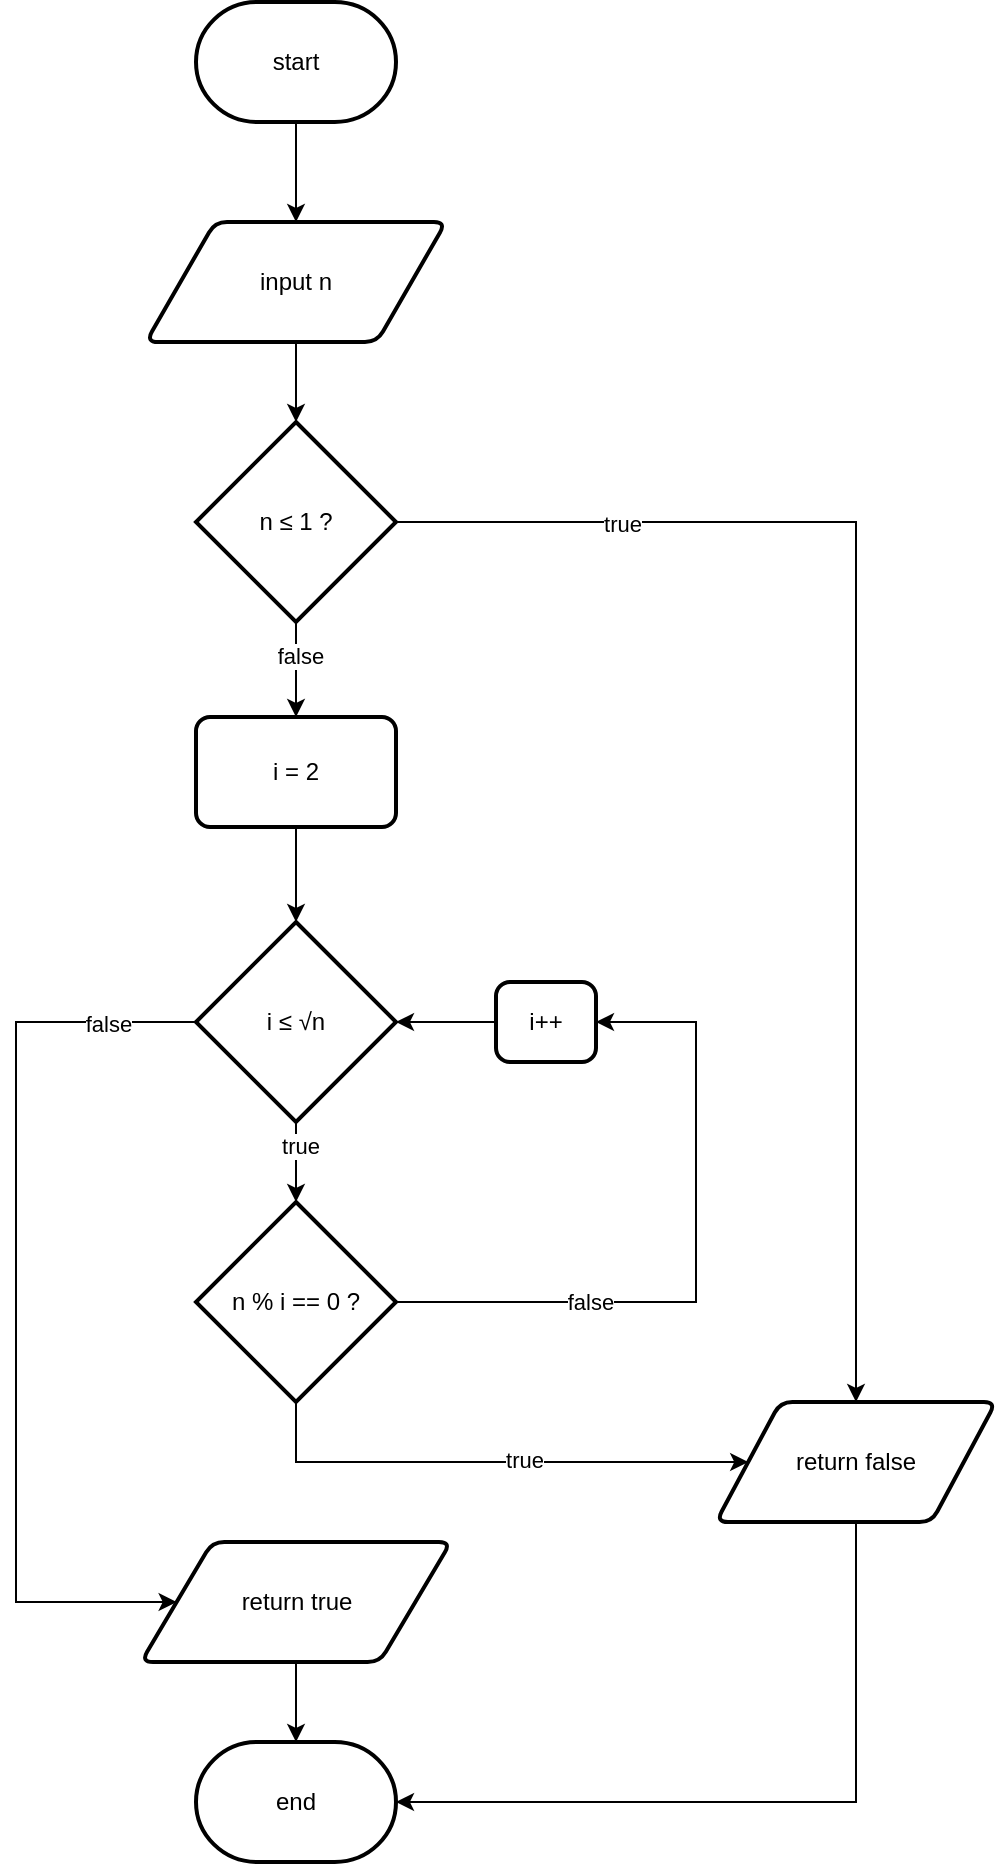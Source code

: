 <mxfile version="21.7.5" type="device">
  <diagram id="C5RBs43oDa-KdzZeNtuy" name="Page-1">
    <mxGraphModel dx="1035" dy="515" grid="1" gridSize="10" guides="1" tooltips="1" connect="1" arrows="1" fold="1" page="1" pageScale="1" pageWidth="827" pageHeight="1169" math="0" shadow="0">
      <root>
        <mxCell id="WIyWlLk6GJQsqaUBKTNV-0" />
        <mxCell id="WIyWlLk6GJQsqaUBKTNV-1" parent="WIyWlLk6GJQsqaUBKTNV-0" />
        <mxCell id="zop-0acBz6GT6559ApUB-15" style="edgeStyle=orthogonalEdgeStyle;rounded=0;orthogonalLoop=1;jettySize=auto;html=1;" edge="1" parent="WIyWlLk6GJQsqaUBKTNV-1" source="zop-0acBz6GT6559ApUB-1" target="zop-0acBz6GT6559ApUB-2">
          <mxGeometry relative="1" as="geometry" />
        </mxCell>
        <mxCell id="zop-0acBz6GT6559ApUB-1" value="start" style="strokeWidth=2;html=1;shape=mxgraph.flowchart.terminator;whiteSpace=wrap;" vertex="1" parent="WIyWlLk6GJQsqaUBKTNV-1">
          <mxGeometry x="160" y="110" width="100" height="60" as="geometry" />
        </mxCell>
        <mxCell id="zop-0acBz6GT6559ApUB-16" style="edgeStyle=orthogonalEdgeStyle;rounded=0;orthogonalLoop=1;jettySize=auto;html=1;entryX=0.5;entryY=0;entryDx=0;entryDy=0;entryPerimeter=0;" edge="1" parent="WIyWlLk6GJQsqaUBKTNV-1" source="zop-0acBz6GT6559ApUB-2" target="zop-0acBz6GT6559ApUB-3">
          <mxGeometry relative="1" as="geometry" />
        </mxCell>
        <mxCell id="zop-0acBz6GT6559ApUB-2" value="input n" style="shape=parallelogram;html=1;strokeWidth=2;perimeter=parallelogramPerimeter;whiteSpace=wrap;rounded=1;arcSize=12;size=0.23;" vertex="1" parent="WIyWlLk6GJQsqaUBKTNV-1">
          <mxGeometry x="135" y="220" width="150" height="60" as="geometry" />
        </mxCell>
        <mxCell id="zop-0acBz6GT6559ApUB-17" style="edgeStyle=orthogonalEdgeStyle;rounded=0;orthogonalLoop=1;jettySize=auto;html=1;entryX=0.5;entryY=0;entryDx=0;entryDy=0;" edge="1" parent="WIyWlLk6GJQsqaUBKTNV-1" source="zop-0acBz6GT6559ApUB-3" target="zop-0acBz6GT6559ApUB-5">
          <mxGeometry relative="1" as="geometry" />
        </mxCell>
        <mxCell id="zop-0acBz6GT6559ApUB-45" value="true" style="edgeLabel;html=1;align=center;verticalAlign=middle;resizable=0;points=[];" vertex="1" connectable="0" parent="zop-0acBz6GT6559ApUB-17">
          <mxGeometry x="-0.662" y="-1" relative="1" as="geometry">
            <mxPoint as="offset" />
          </mxGeometry>
        </mxCell>
        <mxCell id="zop-0acBz6GT6559ApUB-18" style="edgeStyle=orthogonalEdgeStyle;rounded=0;orthogonalLoop=1;jettySize=auto;html=1;entryX=0.5;entryY=0;entryDx=0;entryDy=0;" edge="1" parent="WIyWlLk6GJQsqaUBKTNV-1" source="zop-0acBz6GT6559ApUB-3" target="zop-0acBz6GT6559ApUB-11">
          <mxGeometry relative="1" as="geometry" />
        </mxCell>
        <mxCell id="zop-0acBz6GT6559ApUB-46" value="false" style="edgeLabel;html=1;align=center;verticalAlign=middle;resizable=0;points=[];" vertex="1" connectable="0" parent="zop-0acBz6GT6559ApUB-18">
          <mxGeometry x="-0.294" y="2" relative="1" as="geometry">
            <mxPoint as="offset" />
          </mxGeometry>
        </mxCell>
        <mxCell id="zop-0acBz6GT6559ApUB-3" value="n ≤ 1 ?" style="strokeWidth=2;html=1;shape=mxgraph.flowchart.decision;whiteSpace=wrap;" vertex="1" parent="WIyWlLk6GJQsqaUBKTNV-1">
          <mxGeometry x="160" y="320" width="100" height="100" as="geometry" />
        </mxCell>
        <mxCell id="zop-0acBz6GT6559ApUB-39" style="edgeStyle=orthogonalEdgeStyle;rounded=0;orthogonalLoop=1;jettySize=auto;html=1;entryX=1;entryY=0.5;entryDx=0;entryDy=0;entryPerimeter=0;" edge="1" parent="WIyWlLk6GJQsqaUBKTNV-1" source="zop-0acBz6GT6559ApUB-5" target="zop-0acBz6GT6559ApUB-14">
          <mxGeometry relative="1" as="geometry">
            <Array as="points">
              <mxPoint x="490" y="1010" />
            </Array>
          </mxGeometry>
        </mxCell>
        <mxCell id="zop-0acBz6GT6559ApUB-5" value="return false" style="shape=parallelogram;html=1;strokeWidth=2;perimeter=parallelogramPerimeter;whiteSpace=wrap;rounded=1;arcSize=12;size=0.23;" vertex="1" parent="WIyWlLk6GJQsqaUBKTNV-1">
          <mxGeometry x="420" y="810" width="140" height="60" as="geometry" />
        </mxCell>
        <mxCell id="zop-0acBz6GT6559ApUB-30" style="edgeStyle=orthogonalEdgeStyle;rounded=0;orthogonalLoop=1;jettySize=auto;html=1;" edge="1" parent="WIyWlLk6GJQsqaUBKTNV-1" source="zop-0acBz6GT6559ApUB-11" target="zop-0acBz6GT6559ApUB-28">
          <mxGeometry relative="1" as="geometry" />
        </mxCell>
        <mxCell id="zop-0acBz6GT6559ApUB-37" style="edgeStyle=orthogonalEdgeStyle;rounded=0;orthogonalLoop=1;jettySize=auto;html=1;entryX=0;entryY=0.5;entryDx=0;entryDy=0;exitX=0;exitY=0.5;exitDx=0;exitDy=0;exitPerimeter=0;" edge="1" parent="WIyWlLk6GJQsqaUBKTNV-1" source="zop-0acBz6GT6559ApUB-28" target="zop-0acBz6GT6559ApUB-13">
          <mxGeometry relative="1" as="geometry">
            <Array as="points">
              <mxPoint x="70" y="620" />
              <mxPoint x="70" y="910" />
            </Array>
          </mxGeometry>
        </mxCell>
        <mxCell id="zop-0acBz6GT6559ApUB-41" value="false" style="edgeLabel;html=1;align=center;verticalAlign=middle;resizable=0;points=[];" vertex="1" connectable="0" parent="zop-0acBz6GT6559ApUB-37">
          <mxGeometry x="-0.808" y="1" relative="1" as="geometry">
            <mxPoint as="offset" />
          </mxGeometry>
        </mxCell>
        <mxCell id="zop-0acBz6GT6559ApUB-11" value="i = 2" style="rounded=1;whiteSpace=wrap;html=1;absoluteArcSize=1;arcSize=14;strokeWidth=2;" vertex="1" parent="WIyWlLk6GJQsqaUBKTNV-1">
          <mxGeometry x="160" y="467.5" width="100" height="55" as="geometry" />
        </mxCell>
        <mxCell id="zop-0acBz6GT6559ApUB-38" style="edgeStyle=orthogonalEdgeStyle;rounded=0;orthogonalLoop=1;jettySize=auto;html=1;entryX=0.5;entryY=0;entryDx=0;entryDy=0;entryPerimeter=0;" edge="1" parent="WIyWlLk6GJQsqaUBKTNV-1" source="zop-0acBz6GT6559ApUB-13" target="zop-0acBz6GT6559ApUB-14">
          <mxGeometry relative="1" as="geometry" />
        </mxCell>
        <mxCell id="zop-0acBz6GT6559ApUB-13" value="return true" style="shape=parallelogram;html=1;strokeWidth=2;perimeter=parallelogramPerimeter;whiteSpace=wrap;rounded=1;arcSize=12;size=0.23;" vertex="1" parent="WIyWlLk6GJQsqaUBKTNV-1">
          <mxGeometry x="132.5" y="880" width="155" height="60" as="geometry" />
        </mxCell>
        <mxCell id="zop-0acBz6GT6559ApUB-14" value="end" style="strokeWidth=2;html=1;shape=mxgraph.flowchart.terminator;whiteSpace=wrap;" vertex="1" parent="WIyWlLk6GJQsqaUBKTNV-1">
          <mxGeometry x="160" y="980" width="100" height="60" as="geometry" />
        </mxCell>
        <mxCell id="zop-0acBz6GT6559ApUB-32" style="edgeStyle=orthogonalEdgeStyle;rounded=0;orthogonalLoop=1;jettySize=auto;html=1;entryX=1;entryY=0.5;entryDx=0;entryDy=0;" edge="1" parent="WIyWlLk6GJQsqaUBKTNV-1" source="zop-0acBz6GT6559ApUB-23" target="zop-0acBz6GT6559ApUB-29">
          <mxGeometry relative="1" as="geometry">
            <Array as="points">
              <mxPoint x="410" y="760" />
              <mxPoint x="410" y="620" />
            </Array>
          </mxGeometry>
        </mxCell>
        <mxCell id="zop-0acBz6GT6559ApUB-43" value="false" style="edgeLabel;html=1;align=center;verticalAlign=middle;resizable=0;points=[];" vertex="1" connectable="0" parent="zop-0acBz6GT6559ApUB-32">
          <mxGeometry x="-0.431" relative="1" as="geometry">
            <mxPoint as="offset" />
          </mxGeometry>
        </mxCell>
        <mxCell id="zop-0acBz6GT6559ApUB-34" style="edgeStyle=orthogonalEdgeStyle;rounded=0;orthogonalLoop=1;jettySize=auto;html=1;entryX=0;entryY=0.5;entryDx=0;entryDy=0;" edge="1" parent="WIyWlLk6GJQsqaUBKTNV-1" source="zop-0acBz6GT6559ApUB-23" target="zop-0acBz6GT6559ApUB-5">
          <mxGeometry relative="1" as="geometry">
            <Array as="points">
              <mxPoint x="210" y="840" />
            </Array>
          </mxGeometry>
        </mxCell>
        <mxCell id="zop-0acBz6GT6559ApUB-44" value="true" style="edgeLabel;html=1;align=center;verticalAlign=middle;resizable=0;points=[];" vertex="1" connectable="0" parent="zop-0acBz6GT6559ApUB-34">
          <mxGeometry x="0.121" y="1" relative="1" as="geometry">
            <mxPoint as="offset" />
          </mxGeometry>
        </mxCell>
        <mxCell id="zop-0acBz6GT6559ApUB-23" value="n % i == 0 ?" style="strokeWidth=2;html=1;shape=mxgraph.flowchart.decision;whiteSpace=wrap;" vertex="1" parent="WIyWlLk6GJQsqaUBKTNV-1">
          <mxGeometry x="160" y="710" width="100" height="100" as="geometry" />
        </mxCell>
        <mxCell id="zop-0acBz6GT6559ApUB-31" style="edgeStyle=orthogonalEdgeStyle;rounded=0;orthogonalLoop=1;jettySize=auto;html=1;entryX=0.5;entryY=0;entryDx=0;entryDy=0;entryPerimeter=0;" edge="1" parent="WIyWlLk6GJQsqaUBKTNV-1" source="zop-0acBz6GT6559ApUB-28" target="zop-0acBz6GT6559ApUB-23">
          <mxGeometry relative="1" as="geometry" />
        </mxCell>
        <mxCell id="zop-0acBz6GT6559ApUB-42" value="true" style="edgeLabel;html=1;align=center;verticalAlign=middle;resizable=0;points=[];" vertex="1" connectable="0" parent="zop-0acBz6GT6559ApUB-31">
          <mxGeometry x="-0.426" y="2" relative="1" as="geometry">
            <mxPoint as="offset" />
          </mxGeometry>
        </mxCell>
        <mxCell id="zop-0acBz6GT6559ApUB-28" value="i ≤&amp;nbsp;√n" style="strokeWidth=2;html=1;shape=mxgraph.flowchart.decision;whiteSpace=wrap;" vertex="1" parent="WIyWlLk6GJQsqaUBKTNV-1">
          <mxGeometry x="160" y="570" width="100" height="100" as="geometry" />
        </mxCell>
        <mxCell id="zop-0acBz6GT6559ApUB-40" style="edgeStyle=orthogonalEdgeStyle;rounded=0;orthogonalLoop=1;jettySize=auto;html=1;entryX=1;entryY=0.5;entryDx=0;entryDy=0;entryPerimeter=0;" edge="1" parent="WIyWlLk6GJQsqaUBKTNV-1" source="zop-0acBz6GT6559ApUB-29" target="zop-0acBz6GT6559ApUB-28">
          <mxGeometry relative="1" as="geometry" />
        </mxCell>
        <mxCell id="zop-0acBz6GT6559ApUB-29" value="i++" style="rounded=1;whiteSpace=wrap;html=1;absoluteArcSize=1;arcSize=14;strokeWidth=2;" vertex="1" parent="WIyWlLk6GJQsqaUBKTNV-1">
          <mxGeometry x="310" y="600" width="50" height="40" as="geometry" />
        </mxCell>
      </root>
    </mxGraphModel>
  </diagram>
</mxfile>

